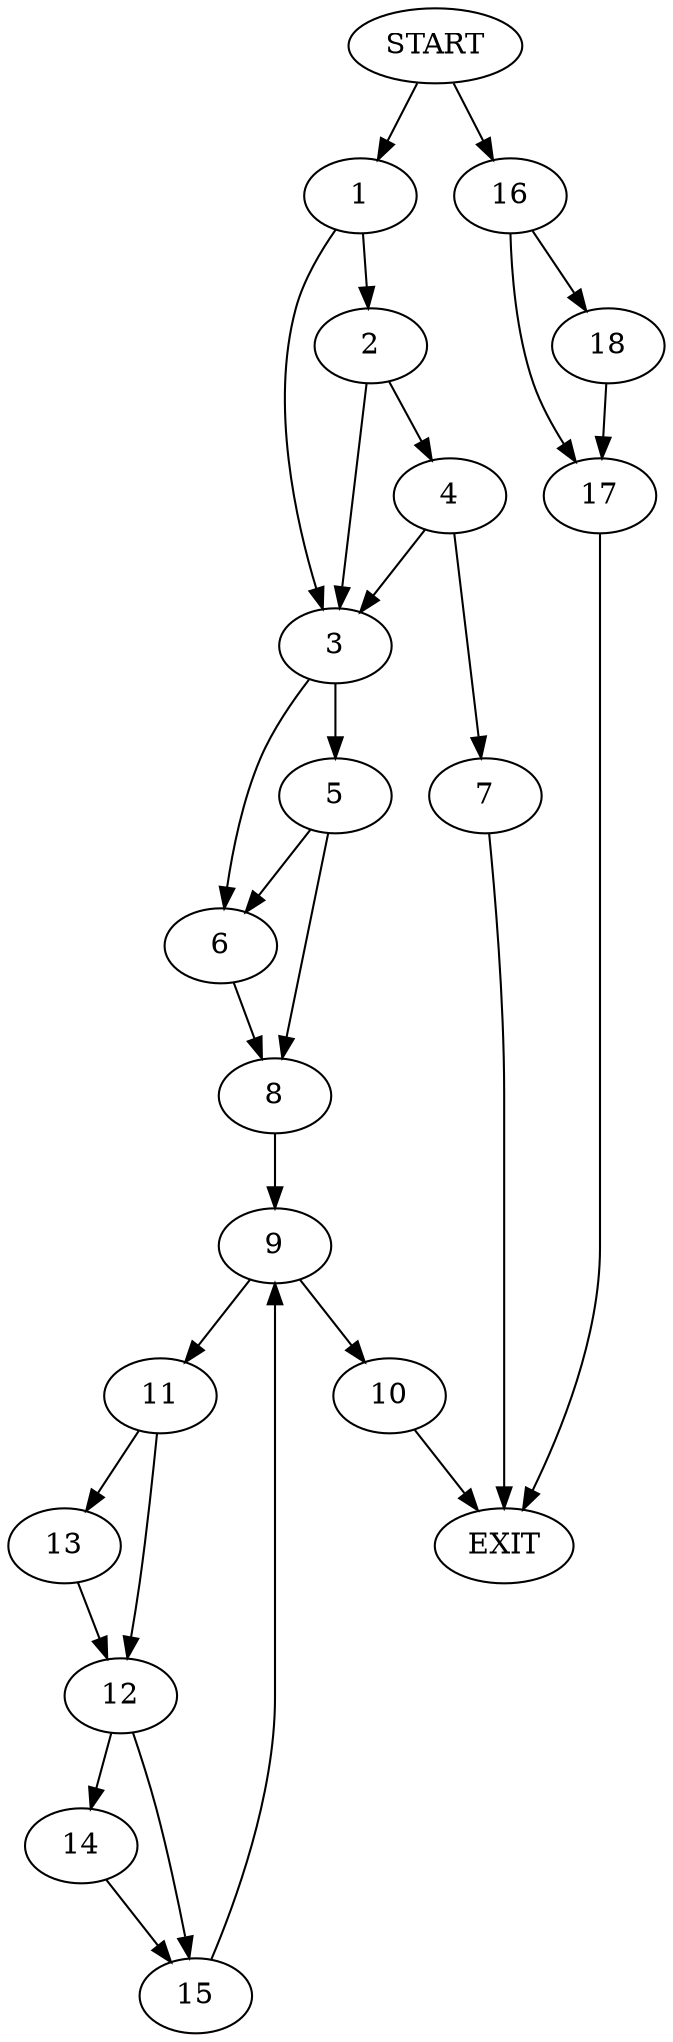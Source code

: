 digraph {
0 [label="START"]
19 [label="EXIT"]
0 -> 1
1 -> 2
1 -> 3
2 -> 4
2 -> 3
3 -> 5
3 -> 6
4 -> 3
4 -> 7
7 -> 19
5 -> 8
5 -> 6
6 -> 8
8 -> 9
9 -> 10
9 -> 11
10 -> 19
11 -> 12
11 -> 13
12 -> 14
12 -> 15
13 -> 12
14 -> 15
15 -> 9
0 -> 16
16 -> 17
16 -> 18
17 -> 19
18 -> 17
}
